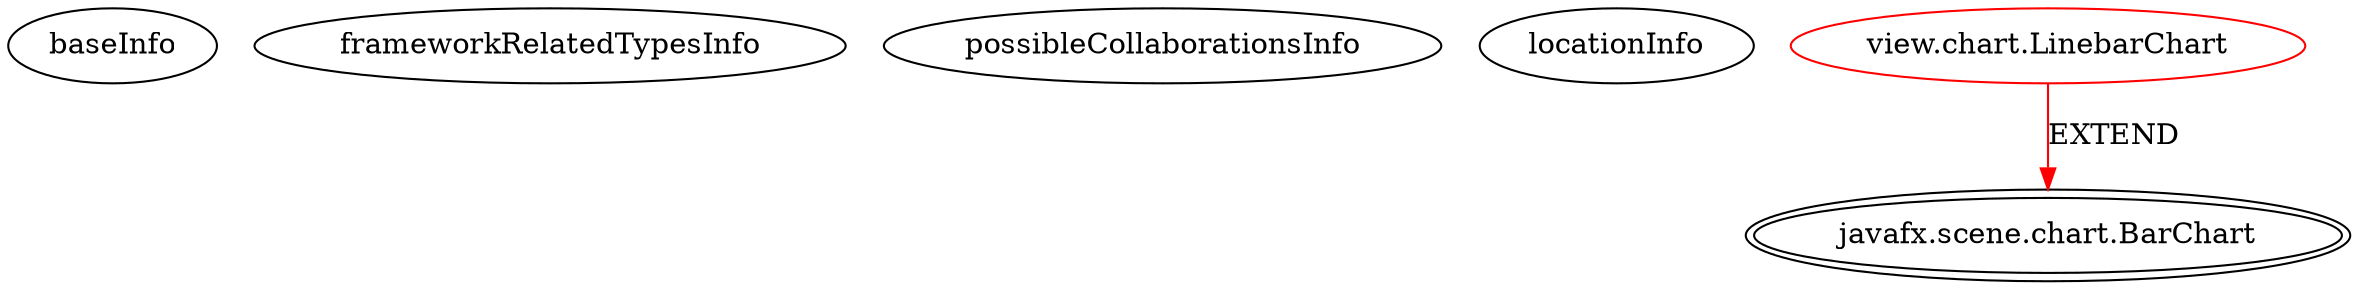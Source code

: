 digraph {
baseInfo[graphId=810,category="extension_graph",isAnonymous=false,possibleRelation=false]
frameworkRelatedTypesInfo[0="javafx.scene.chart.BarChart"]
possibleCollaborationsInfo[]
locationInfo[projectName="LichuanLu-ShunUI-FX",filePath="/LichuanLu-ShunUI-FX/ShunUI-FX-master/src/view/chart/LinebarChart.java",contextSignature="LinebarChart",graphId="810"]
0[label="view.chart.LinebarChart",vertexType="ROOT_CLIENT_CLASS_DECLARATION",isFrameworkType=false,color=red]
1[label="javafx.scene.chart.BarChart",vertexType="FRAMEWORK_CLASS_TYPE",isFrameworkType=true,peripheries=2]
0->1[label="EXTEND",color=red]
}
